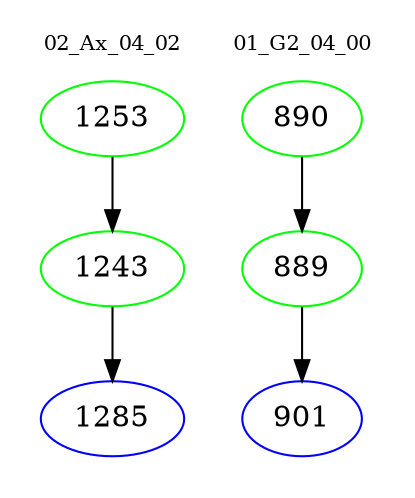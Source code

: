 digraph{
subgraph cluster_0 {
color = white
label = "02_Ax_04_02";
fontsize=10;
T0_1253 [label="1253", color="green"]
T0_1253 -> T0_1243 [color="black"]
T0_1243 [label="1243", color="green"]
T0_1243 -> T0_1285 [color="black"]
T0_1285 [label="1285", color="blue"]
}
subgraph cluster_1 {
color = white
label = "01_G2_04_00";
fontsize=10;
T1_890 [label="890", color="green"]
T1_890 -> T1_889 [color="black"]
T1_889 [label="889", color="green"]
T1_889 -> T1_901 [color="black"]
T1_901 [label="901", color="blue"]
}
}
